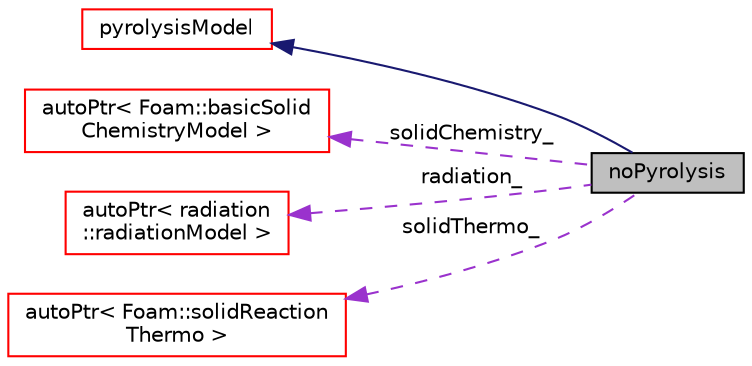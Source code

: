 digraph "noPyrolysis"
{
  bgcolor="transparent";
  edge [fontname="Helvetica",fontsize="10",labelfontname="Helvetica",labelfontsize="10"];
  node [fontname="Helvetica",fontsize="10",shape=record];
  rankdir="LR";
  Node1 [label="noPyrolysis",height=0.2,width=0.4,color="black", fillcolor="grey75", style="filled", fontcolor="black"];
  Node2 -> Node1 [dir="back",color="midnightblue",fontsize="10",style="solid",fontname="Helvetica"];
  Node2 [label="pyrolysisModel",height=0.2,width=0.4,color="red",URL="$a02042.html",tooltip="Base class for pyrolysis models. "];
  Node3 -> Node1 [dir="back",color="darkorchid3",fontsize="10",style="dashed",label=" solidChemistry_" ,fontname="Helvetica"];
  Node3 [label="autoPtr\< Foam::basicSolid\lChemistryModel \>",height=0.2,width=0.4,color="red",URL="$a00086.html"];
  Node4 -> Node1 [dir="back",color="darkorchid3",fontsize="10",style="dashed",label=" radiation_" ,fontname="Helvetica"];
  Node4 [label="autoPtr\< radiation\l::radiationModel \>",height=0.2,width=0.4,color="red",URL="$a00086.html"];
  Node5 -> Node1 [dir="back",color="darkorchid3",fontsize="10",style="dashed",label=" solidThermo_" ,fontname="Helvetica"];
  Node5 [label="autoPtr\< Foam::solidReaction\lThermo \>",height=0.2,width=0.4,color="red",URL="$a00086.html"];
}
